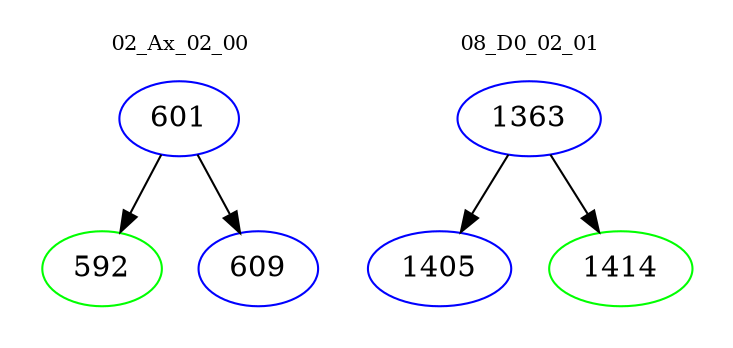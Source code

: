 digraph{
subgraph cluster_0 {
color = white
label = "02_Ax_02_00";
fontsize=10;
T0_601 [label="601", color="blue"]
T0_601 -> T0_592 [color="black"]
T0_592 [label="592", color="green"]
T0_601 -> T0_609 [color="black"]
T0_609 [label="609", color="blue"]
}
subgraph cluster_1 {
color = white
label = "08_D0_02_01";
fontsize=10;
T1_1363 [label="1363", color="blue"]
T1_1363 -> T1_1405 [color="black"]
T1_1405 [label="1405", color="blue"]
T1_1363 -> T1_1414 [color="black"]
T1_1414 [label="1414", color="green"]
}
}
